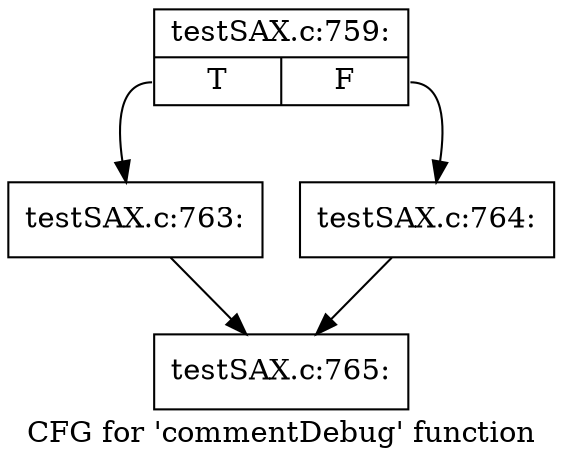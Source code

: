 digraph "CFG for 'commentDebug' function" {
	label="CFG for 'commentDebug' function";

	Node0x4886900 [shape=record,label="{testSAX.c:759:|{<s0>T|<s1>F}}"];
	Node0x4886900:s0 -> Node0x4886dc0;
	Node0x4886900:s1 -> Node0x4886e10;
	Node0x4886dc0 [shape=record,label="{testSAX.c:763:}"];
	Node0x4886dc0 -> Node0x48896e0;
	Node0x4886e10 [shape=record,label="{testSAX.c:764:}"];
	Node0x4886e10 -> Node0x48896e0;
	Node0x48896e0 [shape=record,label="{testSAX.c:765:}"];
}
